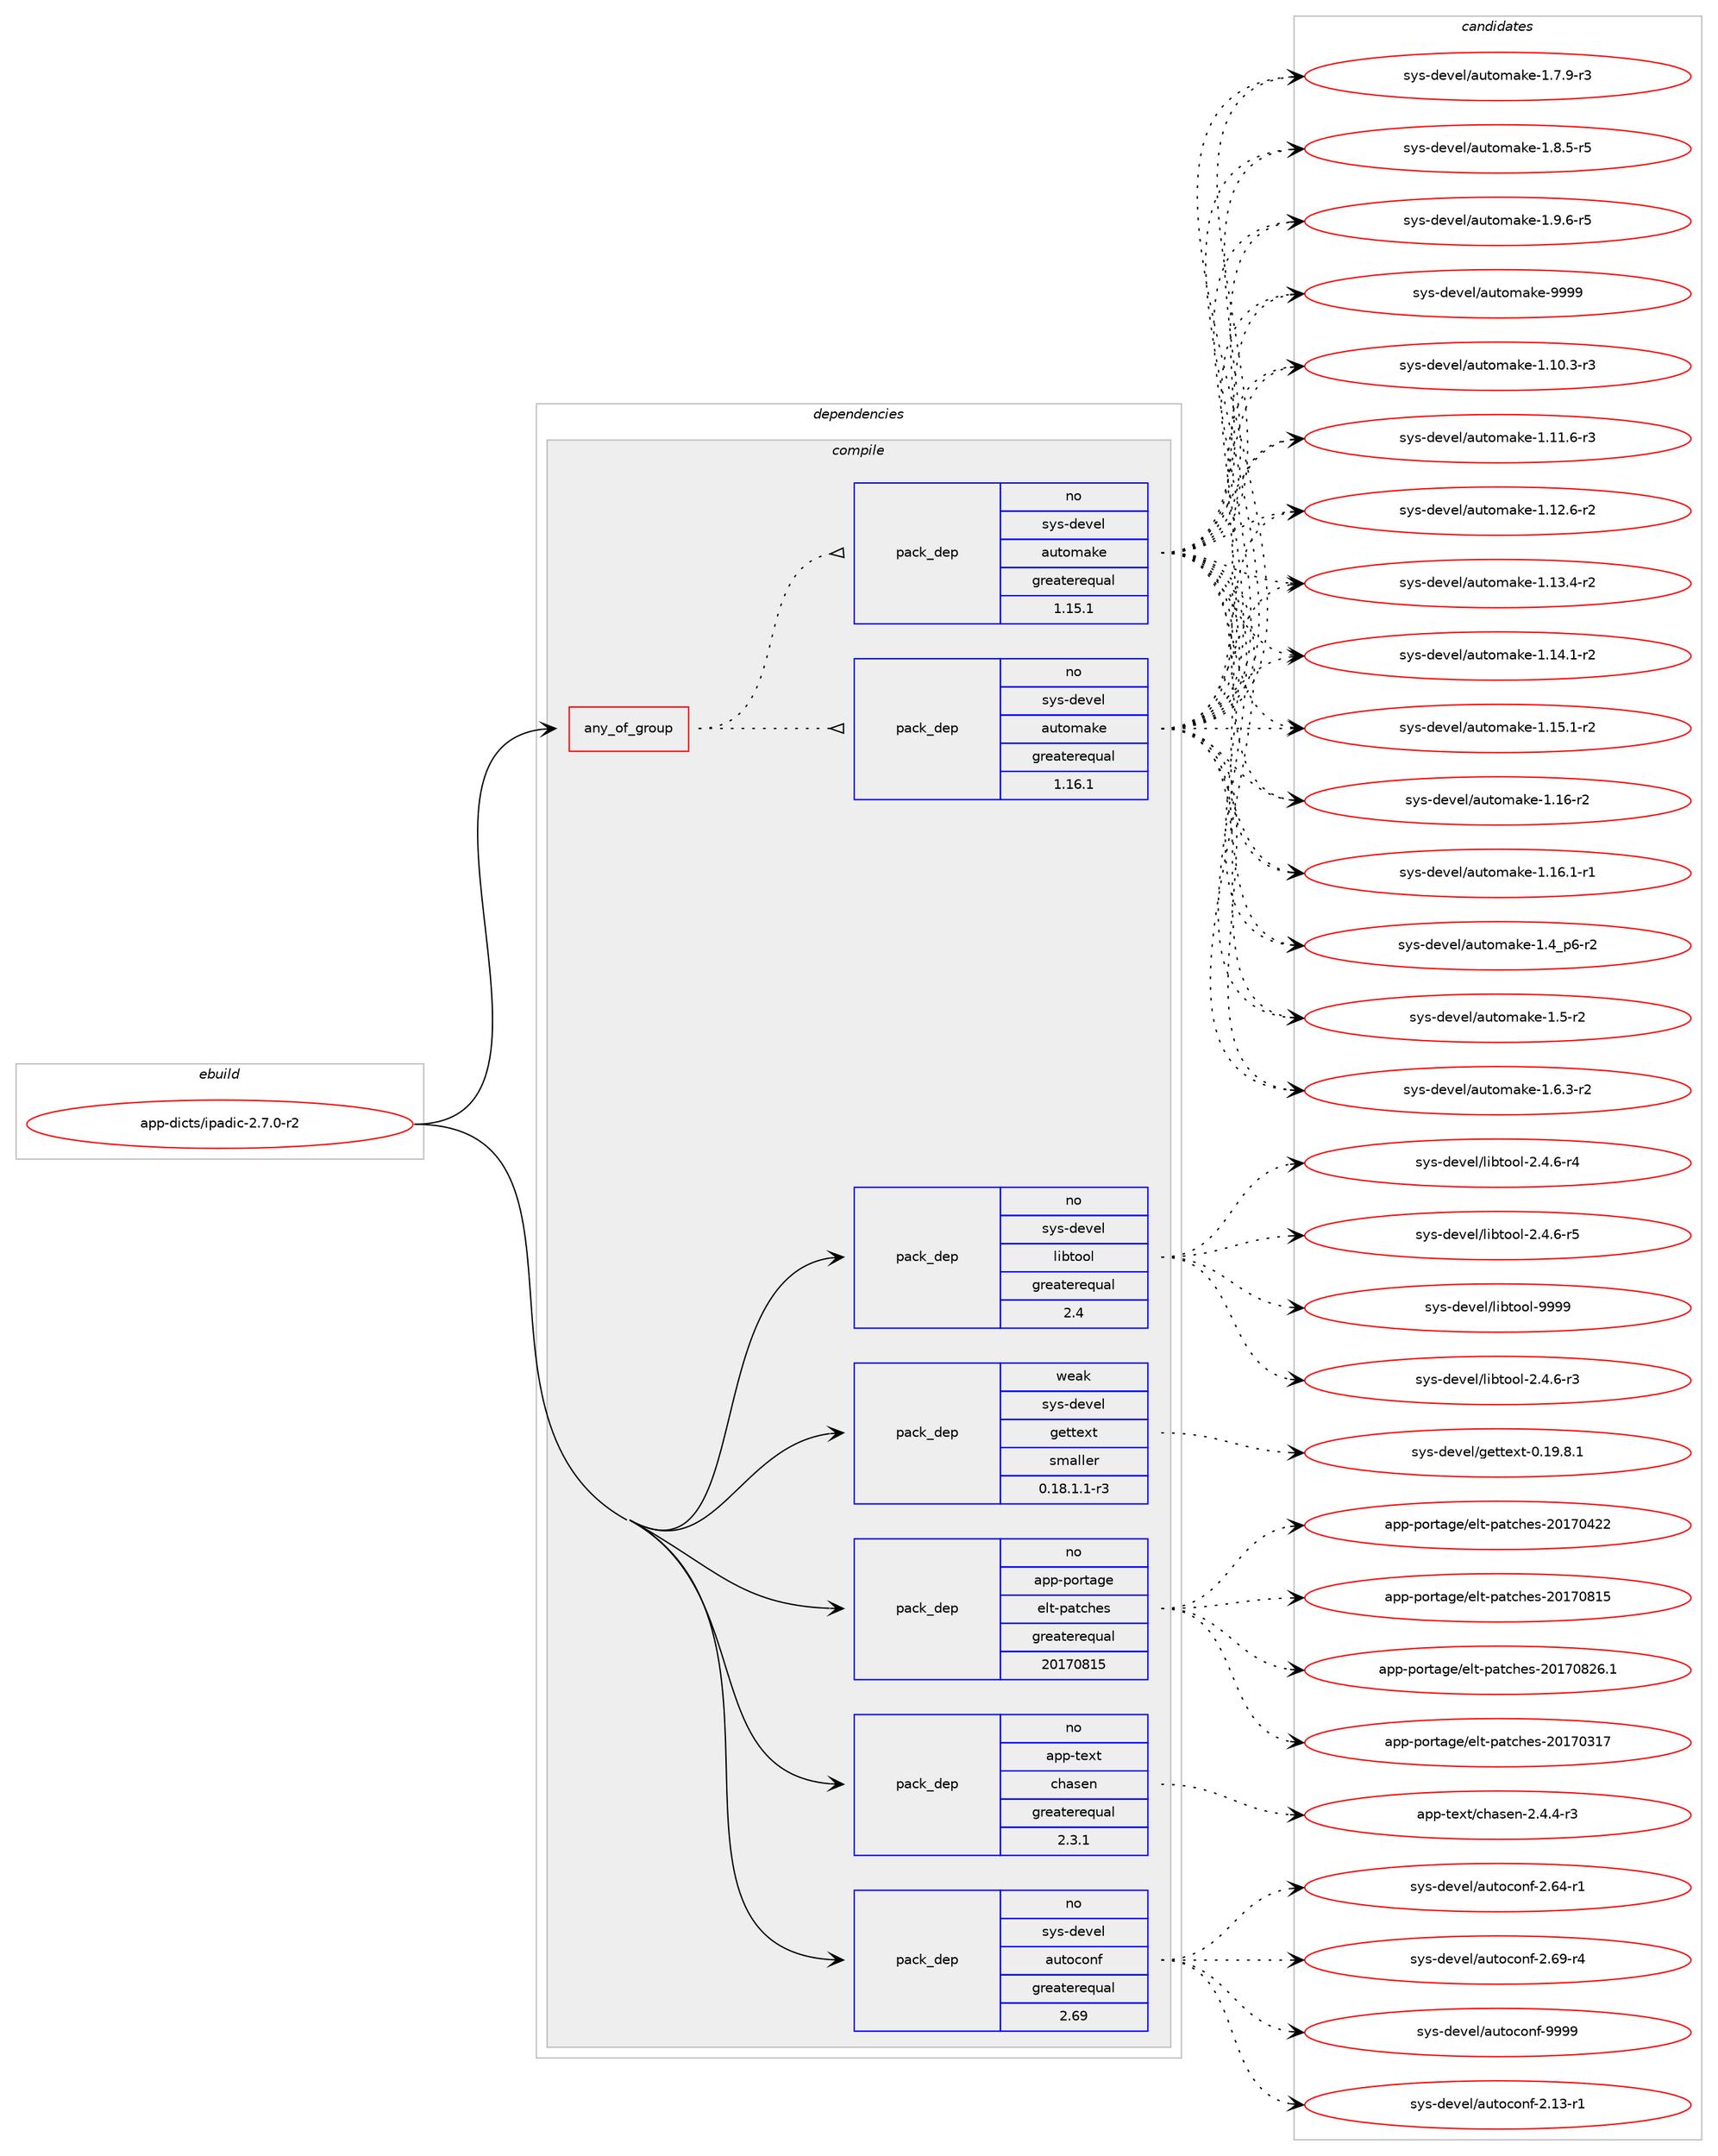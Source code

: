 digraph prolog {

# *************
# Graph options
# *************

newrank=true;
concentrate=true;
compound=true;
graph [rankdir=LR,fontname=Helvetica,fontsize=10,ranksep=1.5];#, ranksep=2.5, nodesep=0.2];
edge  [arrowhead=vee];
node  [fontname=Helvetica,fontsize=10];

# **********
# The ebuild
# **********

subgraph cluster_leftcol {
color=gray;
rank=same;
label=<<i>ebuild</i>>;
id [label="app-dicts/ipadic-2.7.0-r2", color=red, width=4, href="../app-dicts/ipadic-2.7.0-r2.svg"];
}

# ****************
# The dependencies
# ****************

subgraph cluster_midcol {
color=gray;
label=<<i>dependencies</i>>;
subgraph cluster_compile {
fillcolor="#eeeeee";
style=filled;
label=<<i>compile</i>>;
subgraph any19331 {
dependency1277460 [label=<<TABLE BORDER="0" CELLBORDER="1" CELLSPACING="0" CELLPADDING="4"><TR><TD CELLPADDING="10">any_of_group</TD></TR></TABLE>>, shape=none, color=red];subgraph pack909541 {
dependency1277461 [label=<<TABLE BORDER="0" CELLBORDER="1" CELLSPACING="0" CELLPADDING="4" WIDTH="220"><TR><TD ROWSPAN="6" CELLPADDING="30">pack_dep</TD></TR><TR><TD WIDTH="110">no</TD></TR><TR><TD>sys-devel</TD></TR><TR><TD>automake</TD></TR><TR><TD>greaterequal</TD></TR><TR><TD>1.16.1</TD></TR></TABLE>>, shape=none, color=blue];
}
dependency1277460:e -> dependency1277461:w [weight=20,style="dotted",arrowhead="oinv"];
subgraph pack909542 {
dependency1277462 [label=<<TABLE BORDER="0" CELLBORDER="1" CELLSPACING="0" CELLPADDING="4" WIDTH="220"><TR><TD ROWSPAN="6" CELLPADDING="30">pack_dep</TD></TR><TR><TD WIDTH="110">no</TD></TR><TR><TD>sys-devel</TD></TR><TR><TD>automake</TD></TR><TR><TD>greaterequal</TD></TR><TR><TD>1.15.1</TD></TR></TABLE>>, shape=none, color=blue];
}
dependency1277460:e -> dependency1277462:w [weight=20,style="dotted",arrowhead="oinv"];
}
id:e -> dependency1277460:w [weight=20,style="solid",arrowhead="vee"];
subgraph pack909543 {
dependency1277463 [label=<<TABLE BORDER="0" CELLBORDER="1" CELLSPACING="0" CELLPADDING="4" WIDTH="220"><TR><TD ROWSPAN="6" CELLPADDING="30">pack_dep</TD></TR><TR><TD WIDTH="110">no</TD></TR><TR><TD>app-portage</TD></TR><TR><TD>elt-patches</TD></TR><TR><TD>greaterequal</TD></TR><TR><TD>20170815</TD></TR></TABLE>>, shape=none, color=blue];
}
id:e -> dependency1277463:w [weight=20,style="solid",arrowhead="vee"];
subgraph pack909544 {
dependency1277464 [label=<<TABLE BORDER="0" CELLBORDER="1" CELLSPACING="0" CELLPADDING="4" WIDTH="220"><TR><TD ROWSPAN="6" CELLPADDING="30">pack_dep</TD></TR><TR><TD WIDTH="110">no</TD></TR><TR><TD>app-text</TD></TR><TR><TD>chasen</TD></TR><TR><TD>greaterequal</TD></TR><TR><TD>2.3.1</TD></TR></TABLE>>, shape=none, color=blue];
}
id:e -> dependency1277464:w [weight=20,style="solid",arrowhead="vee"];
subgraph pack909545 {
dependency1277465 [label=<<TABLE BORDER="0" CELLBORDER="1" CELLSPACING="0" CELLPADDING="4" WIDTH="220"><TR><TD ROWSPAN="6" CELLPADDING="30">pack_dep</TD></TR><TR><TD WIDTH="110">no</TD></TR><TR><TD>sys-devel</TD></TR><TR><TD>autoconf</TD></TR><TR><TD>greaterequal</TD></TR><TR><TD>2.69</TD></TR></TABLE>>, shape=none, color=blue];
}
id:e -> dependency1277465:w [weight=20,style="solid",arrowhead="vee"];
subgraph pack909546 {
dependency1277466 [label=<<TABLE BORDER="0" CELLBORDER="1" CELLSPACING="0" CELLPADDING="4" WIDTH="220"><TR><TD ROWSPAN="6" CELLPADDING="30">pack_dep</TD></TR><TR><TD WIDTH="110">no</TD></TR><TR><TD>sys-devel</TD></TR><TR><TD>libtool</TD></TR><TR><TD>greaterequal</TD></TR><TR><TD>2.4</TD></TR></TABLE>>, shape=none, color=blue];
}
id:e -> dependency1277466:w [weight=20,style="solid",arrowhead="vee"];
subgraph pack909547 {
dependency1277467 [label=<<TABLE BORDER="0" CELLBORDER="1" CELLSPACING="0" CELLPADDING="4" WIDTH="220"><TR><TD ROWSPAN="6" CELLPADDING="30">pack_dep</TD></TR><TR><TD WIDTH="110">weak</TD></TR><TR><TD>sys-devel</TD></TR><TR><TD>gettext</TD></TR><TR><TD>smaller</TD></TR><TR><TD>0.18.1.1-r3</TD></TR></TABLE>>, shape=none, color=blue];
}
id:e -> dependency1277467:w [weight=20,style="solid",arrowhead="vee"];
}
subgraph cluster_compileandrun {
fillcolor="#eeeeee";
style=filled;
label=<<i>compile and run</i>>;
}
subgraph cluster_run {
fillcolor="#eeeeee";
style=filled;
label=<<i>run</i>>;
}
}

# **************
# The candidates
# **************

subgraph cluster_choices {
rank=same;
color=gray;
label=<<i>candidates</i>>;

subgraph choice909541 {
color=black;
nodesep=1;
choice11512111545100101118101108479711711611110997107101454946494846514511451 [label="sys-devel/automake-1.10.3-r3", color=red, width=4,href="../sys-devel/automake-1.10.3-r3.svg"];
choice11512111545100101118101108479711711611110997107101454946494946544511451 [label="sys-devel/automake-1.11.6-r3", color=red, width=4,href="../sys-devel/automake-1.11.6-r3.svg"];
choice11512111545100101118101108479711711611110997107101454946495046544511450 [label="sys-devel/automake-1.12.6-r2", color=red, width=4,href="../sys-devel/automake-1.12.6-r2.svg"];
choice11512111545100101118101108479711711611110997107101454946495146524511450 [label="sys-devel/automake-1.13.4-r2", color=red, width=4,href="../sys-devel/automake-1.13.4-r2.svg"];
choice11512111545100101118101108479711711611110997107101454946495246494511450 [label="sys-devel/automake-1.14.1-r2", color=red, width=4,href="../sys-devel/automake-1.14.1-r2.svg"];
choice11512111545100101118101108479711711611110997107101454946495346494511450 [label="sys-devel/automake-1.15.1-r2", color=red, width=4,href="../sys-devel/automake-1.15.1-r2.svg"];
choice1151211154510010111810110847971171161111099710710145494649544511450 [label="sys-devel/automake-1.16-r2", color=red, width=4,href="../sys-devel/automake-1.16-r2.svg"];
choice11512111545100101118101108479711711611110997107101454946495446494511449 [label="sys-devel/automake-1.16.1-r1", color=red, width=4,href="../sys-devel/automake-1.16.1-r1.svg"];
choice115121115451001011181011084797117116111109971071014549465295112544511450 [label="sys-devel/automake-1.4_p6-r2", color=red, width=4,href="../sys-devel/automake-1.4_p6-r2.svg"];
choice11512111545100101118101108479711711611110997107101454946534511450 [label="sys-devel/automake-1.5-r2", color=red, width=4,href="../sys-devel/automake-1.5-r2.svg"];
choice115121115451001011181011084797117116111109971071014549465446514511450 [label="sys-devel/automake-1.6.3-r2", color=red, width=4,href="../sys-devel/automake-1.6.3-r2.svg"];
choice115121115451001011181011084797117116111109971071014549465546574511451 [label="sys-devel/automake-1.7.9-r3", color=red, width=4,href="../sys-devel/automake-1.7.9-r3.svg"];
choice115121115451001011181011084797117116111109971071014549465646534511453 [label="sys-devel/automake-1.8.5-r5", color=red, width=4,href="../sys-devel/automake-1.8.5-r5.svg"];
choice115121115451001011181011084797117116111109971071014549465746544511453 [label="sys-devel/automake-1.9.6-r5", color=red, width=4,href="../sys-devel/automake-1.9.6-r5.svg"];
choice115121115451001011181011084797117116111109971071014557575757 [label="sys-devel/automake-9999", color=red, width=4,href="../sys-devel/automake-9999.svg"];
dependency1277461:e -> choice11512111545100101118101108479711711611110997107101454946494846514511451:w [style=dotted,weight="100"];
dependency1277461:e -> choice11512111545100101118101108479711711611110997107101454946494946544511451:w [style=dotted,weight="100"];
dependency1277461:e -> choice11512111545100101118101108479711711611110997107101454946495046544511450:w [style=dotted,weight="100"];
dependency1277461:e -> choice11512111545100101118101108479711711611110997107101454946495146524511450:w [style=dotted,weight="100"];
dependency1277461:e -> choice11512111545100101118101108479711711611110997107101454946495246494511450:w [style=dotted,weight="100"];
dependency1277461:e -> choice11512111545100101118101108479711711611110997107101454946495346494511450:w [style=dotted,weight="100"];
dependency1277461:e -> choice1151211154510010111810110847971171161111099710710145494649544511450:w [style=dotted,weight="100"];
dependency1277461:e -> choice11512111545100101118101108479711711611110997107101454946495446494511449:w [style=dotted,weight="100"];
dependency1277461:e -> choice115121115451001011181011084797117116111109971071014549465295112544511450:w [style=dotted,weight="100"];
dependency1277461:e -> choice11512111545100101118101108479711711611110997107101454946534511450:w [style=dotted,weight="100"];
dependency1277461:e -> choice115121115451001011181011084797117116111109971071014549465446514511450:w [style=dotted,weight="100"];
dependency1277461:e -> choice115121115451001011181011084797117116111109971071014549465546574511451:w [style=dotted,weight="100"];
dependency1277461:e -> choice115121115451001011181011084797117116111109971071014549465646534511453:w [style=dotted,weight="100"];
dependency1277461:e -> choice115121115451001011181011084797117116111109971071014549465746544511453:w [style=dotted,weight="100"];
dependency1277461:e -> choice115121115451001011181011084797117116111109971071014557575757:w [style=dotted,weight="100"];
}
subgraph choice909542 {
color=black;
nodesep=1;
choice11512111545100101118101108479711711611110997107101454946494846514511451 [label="sys-devel/automake-1.10.3-r3", color=red, width=4,href="../sys-devel/automake-1.10.3-r3.svg"];
choice11512111545100101118101108479711711611110997107101454946494946544511451 [label="sys-devel/automake-1.11.6-r3", color=red, width=4,href="../sys-devel/automake-1.11.6-r3.svg"];
choice11512111545100101118101108479711711611110997107101454946495046544511450 [label="sys-devel/automake-1.12.6-r2", color=red, width=4,href="../sys-devel/automake-1.12.6-r2.svg"];
choice11512111545100101118101108479711711611110997107101454946495146524511450 [label="sys-devel/automake-1.13.4-r2", color=red, width=4,href="../sys-devel/automake-1.13.4-r2.svg"];
choice11512111545100101118101108479711711611110997107101454946495246494511450 [label="sys-devel/automake-1.14.1-r2", color=red, width=4,href="../sys-devel/automake-1.14.1-r2.svg"];
choice11512111545100101118101108479711711611110997107101454946495346494511450 [label="sys-devel/automake-1.15.1-r2", color=red, width=4,href="../sys-devel/automake-1.15.1-r2.svg"];
choice1151211154510010111810110847971171161111099710710145494649544511450 [label="sys-devel/automake-1.16-r2", color=red, width=4,href="../sys-devel/automake-1.16-r2.svg"];
choice11512111545100101118101108479711711611110997107101454946495446494511449 [label="sys-devel/automake-1.16.1-r1", color=red, width=4,href="../sys-devel/automake-1.16.1-r1.svg"];
choice115121115451001011181011084797117116111109971071014549465295112544511450 [label="sys-devel/automake-1.4_p6-r2", color=red, width=4,href="../sys-devel/automake-1.4_p6-r2.svg"];
choice11512111545100101118101108479711711611110997107101454946534511450 [label="sys-devel/automake-1.5-r2", color=red, width=4,href="../sys-devel/automake-1.5-r2.svg"];
choice115121115451001011181011084797117116111109971071014549465446514511450 [label="sys-devel/automake-1.6.3-r2", color=red, width=4,href="../sys-devel/automake-1.6.3-r2.svg"];
choice115121115451001011181011084797117116111109971071014549465546574511451 [label="sys-devel/automake-1.7.9-r3", color=red, width=4,href="../sys-devel/automake-1.7.9-r3.svg"];
choice115121115451001011181011084797117116111109971071014549465646534511453 [label="sys-devel/automake-1.8.5-r5", color=red, width=4,href="../sys-devel/automake-1.8.5-r5.svg"];
choice115121115451001011181011084797117116111109971071014549465746544511453 [label="sys-devel/automake-1.9.6-r5", color=red, width=4,href="../sys-devel/automake-1.9.6-r5.svg"];
choice115121115451001011181011084797117116111109971071014557575757 [label="sys-devel/automake-9999", color=red, width=4,href="../sys-devel/automake-9999.svg"];
dependency1277462:e -> choice11512111545100101118101108479711711611110997107101454946494846514511451:w [style=dotted,weight="100"];
dependency1277462:e -> choice11512111545100101118101108479711711611110997107101454946494946544511451:w [style=dotted,weight="100"];
dependency1277462:e -> choice11512111545100101118101108479711711611110997107101454946495046544511450:w [style=dotted,weight="100"];
dependency1277462:e -> choice11512111545100101118101108479711711611110997107101454946495146524511450:w [style=dotted,weight="100"];
dependency1277462:e -> choice11512111545100101118101108479711711611110997107101454946495246494511450:w [style=dotted,weight="100"];
dependency1277462:e -> choice11512111545100101118101108479711711611110997107101454946495346494511450:w [style=dotted,weight="100"];
dependency1277462:e -> choice1151211154510010111810110847971171161111099710710145494649544511450:w [style=dotted,weight="100"];
dependency1277462:e -> choice11512111545100101118101108479711711611110997107101454946495446494511449:w [style=dotted,weight="100"];
dependency1277462:e -> choice115121115451001011181011084797117116111109971071014549465295112544511450:w [style=dotted,weight="100"];
dependency1277462:e -> choice11512111545100101118101108479711711611110997107101454946534511450:w [style=dotted,weight="100"];
dependency1277462:e -> choice115121115451001011181011084797117116111109971071014549465446514511450:w [style=dotted,weight="100"];
dependency1277462:e -> choice115121115451001011181011084797117116111109971071014549465546574511451:w [style=dotted,weight="100"];
dependency1277462:e -> choice115121115451001011181011084797117116111109971071014549465646534511453:w [style=dotted,weight="100"];
dependency1277462:e -> choice115121115451001011181011084797117116111109971071014549465746544511453:w [style=dotted,weight="100"];
dependency1277462:e -> choice115121115451001011181011084797117116111109971071014557575757:w [style=dotted,weight="100"];
}
subgraph choice909543 {
color=black;
nodesep=1;
choice97112112451121111141169710310147101108116451129711699104101115455048495548514955 [label="app-portage/elt-patches-20170317", color=red, width=4,href="../app-portage/elt-patches-20170317.svg"];
choice97112112451121111141169710310147101108116451129711699104101115455048495548525050 [label="app-portage/elt-patches-20170422", color=red, width=4,href="../app-portage/elt-patches-20170422.svg"];
choice97112112451121111141169710310147101108116451129711699104101115455048495548564953 [label="app-portage/elt-patches-20170815", color=red, width=4,href="../app-portage/elt-patches-20170815.svg"];
choice971121124511211111411697103101471011081164511297116991041011154550484955485650544649 [label="app-portage/elt-patches-20170826.1", color=red, width=4,href="../app-portage/elt-patches-20170826.1.svg"];
dependency1277463:e -> choice97112112451121111141169710310147101108116451129711699104101115455048495548514955:w [style=dotted,weight="100"];
dependency1277463:e -> choice97112112451121111141169710310147101108116451129711699104101115455048495548525050:w [style=dotted,weight="100"];
dependency1277463:e -> choice97112112451121111141169710310147101108116451129711699104101115455048495548564953:w [style=dotted,weight="100"];
dependency1277463:e -> choice971121124511211111411697103101471011081164511297116991041011154550484955485650544649:w [style=dotted,weight="100"];
}
subgraph choice909544 {
color=black;
nodesep=1;
choice97112112451161011201164799104971151011104550465246524511451 [label="app-text/chasen-2.4.4-r3", color=red, width=4,href="../app-text/chasen-2.4.4-r3.svg"];
dependency1277464:e -> choice97112112451161011201164799104971151011104550465246524511451:w [style=dotted,weight="100"];
}
subgraph choice909545 {
color=black;
nodesep=1;
choice1151211154510010111810110847971171161119911111010245504649514511449 [label="sys-devel/autoconf-2.13-r1", color=red, width=4,href="../sys-devel/autoconf-2.13-r1.svg"];
choice1151211154510010111810110847971171161119911111010245504654524511449 [label="sys-devel/autoconf-2.64-r1", color=red, width=4,href="../sys-devel/autoconf-2.64-r1.svg"];
choice1151211154510010111810110847971171161119911111010245504654574511452 [label="sys-devel/autoconf-2.69-r4", color=red, width=4,href="../sys-devel/autoconf-2.69-r4.svg"];
choice115121115451001011181011084797117116111991111101024557575757 [label="sys-devel/autoconf-9999", color=red, width=4,href="../sys-devel/autoconf-9999.svg"];
dependency1277465:e -> choice1151211154510010111810110847971171161119911111010245504649514511449:w [style=dotted,weight="100"];
dependency1277465:e -> choice1151211154510010111810110847971171161119911111010245504654524511449:w [style=dotted,weight="100"];
dependency1277465:e -> choice1151211154510010111810110847971171161119911111010245504654574511452:w [style=dotted,weight="100"];
dependency1277465:e -> choice115121115451001011181011084797117116111991111101024557575757:w [style=dotted,weight="100"];
}
subgraph choice909546 {
color=black;
nodesep=1;
choice1151211154510010111810110847108105981161111111084550465246544511451 [label="sys-devel/libtool-2.4.6-r3", color=red, width=4,href="../sys-devel/libtool-2.4.6-r3.svg"];
choice1151211154510010111810110847108105981161111111084550465246544511452 [label="sys-devel/libtool-2.4.6-r4", color=red, width=4,href="../sys-devel/libtool-2.4.6-r4.svg"];
choice1151211154510010111810110847108105981161111111084550465246544511453 [label="sys-devel/libtool-2.4.6-r5", color=red, width=4,href="../sys-devel/libtool-2.4.6-r5.svg"];
choice1151211154510010111810110847108105981161111111084557575757 [label="sys-devel/libtool-9999", color=red, width=4,href="../sys-devel/libtool-9999.svg"];
dependency1277466:e -> choice1151211154510010111810110847108105981161111111084550465246544511451:w [style=dotted,weight="100"];
dependency1277466:e -> choice1151211154510010111810110847108105981161111111084550465246544511452:w [style=dotted,weight="100"];
dependency1277466:e -> choice1151211154510010111810110847108105981161111111084550465246544511453:w [style=dotted,weight="100"];
dependency1277466:e -> choice1151211154510010111810110847108105981161111111084557575757:w [style=dotted,weight="100"];
}
subgraph choice909547 {
color=black;
nodesep=1;
choice1151211154510010111810110847103101116116101120116454846495746564649 [label="sys-devel/gettext-0.19.8.1", color=red, width=4,href="../sys-devel/gettext-0.19.8.1.svg"];
dependency1277467:e -> choice1151211154510010111810110847103101116116101120116454846495746564649:w [style=dotted,weight="100"];
}
}

}
